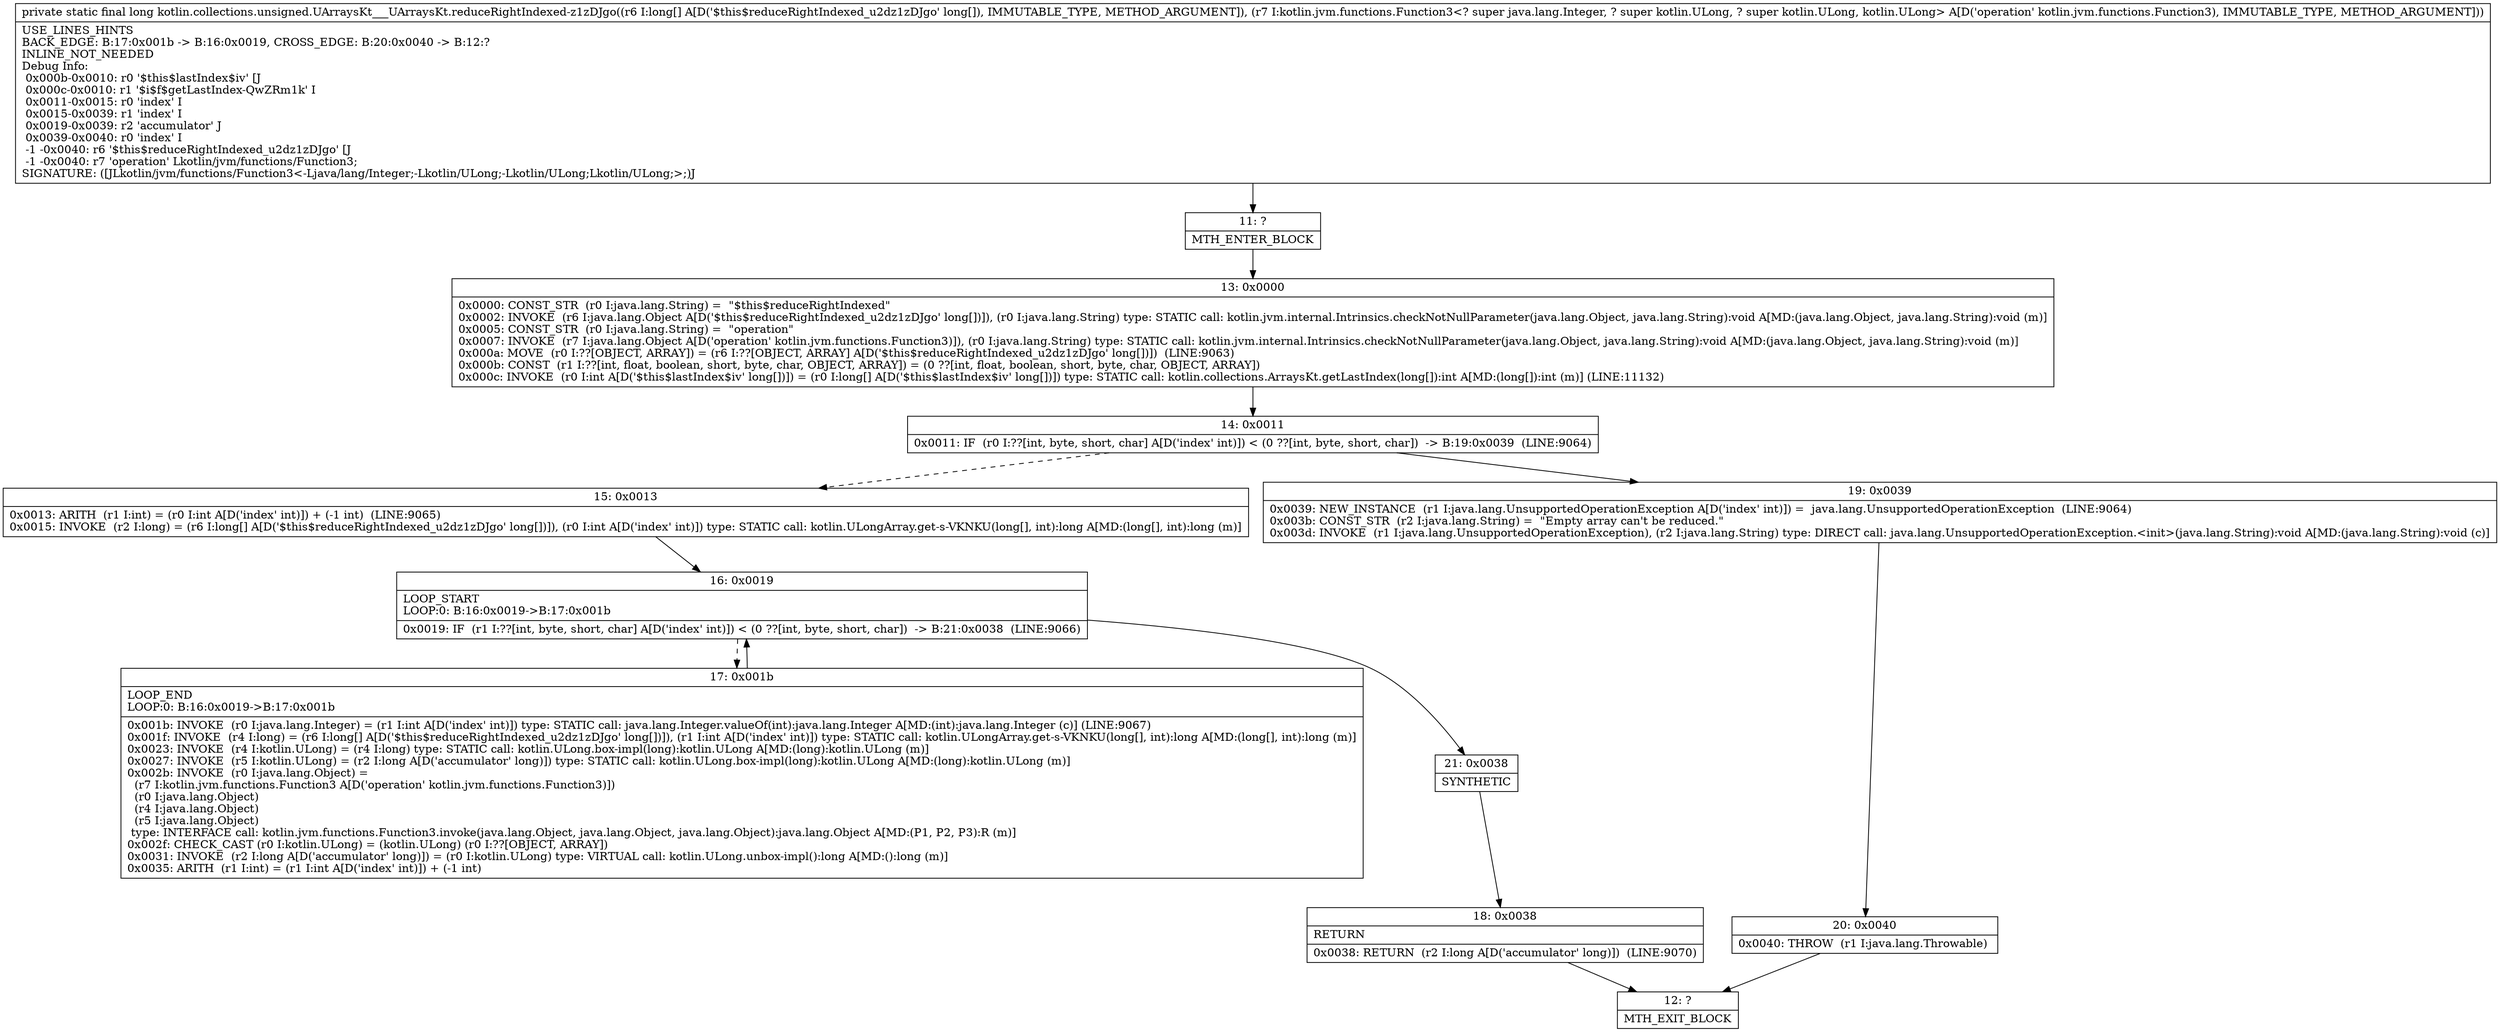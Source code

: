 digraph "CFG forkotlin.collections.unsigned.UArraysKt___UArraysKt.reduceRightIndexed\-z1zDJgo([JLkotlin\/jvm\/functions\/Function3;)J" {
Node_11 [shape=record,label="{11\:\ ?|MTH_ENTER_BLOCK\l}"];
Node_13 [shape=record,label="{13\:\ 0x0000|0x0000: CONST_STR  (r0 I:java.lang.String) =  \"$this$reduceRightIndexed\" \l0x0002: INVOKE  (r6 I:java.lang.Object A[D('$this$reduceRightIndexed_u2dz1zDJgo' long[])]), (r0 I:java.lang.String) type: STATIC call: kotlin.jvm.internal.Intrinsics.checkNotNullParameter(java.lang.Object, java.lang.String):void A[MD:(java.lang.Object, java.lang.String):void (m)]\l0x0005: CONST_STR  (r0 I:java.lang.String) =  \"operation\" \l0x0007: INVOKE  (r7 I:java.lang.Object A[D('operation' kotlin.jvm.functions.Function3)]), (r0 I:java.lang.String) type: STATIC call: kotlin.jvm.internal.Intrinsics.checkNotNullParameter(java.lang.Object, java.lang.String):void A[MD:(java.lang.Object, java.lang.String):void (m)]\l0x000a: MOVE  (r0 I:??[OBJECT, ARRAY]) = (r6 I:??[OBJECT, ARRAY] A[D('$this$reduceRightIndexed_u2dz1zDJgo' long[])])  (LINE:9063)\l0x000b: CONST  (r1 I:??[int, float, boolean, short, byte, char, OBJECT, ARRAY]) = (0 ??[int, float, boolean, short, byte, char, OBJECT, ARRAY]) \l0x000c: INVOKE  (r0 I:int A[D('$this$lastIndex$iv' long[])]) = (r0 I:long[] A[D('$this$lastIndex$iv' long[])]) type: STATIC call: kotlin.collections.ArraysKt.getLastIndex(long[]):int A[MD:(long[]):int (m)] (LINE:11132)\l}"];
Node_14 [shape=record,label="{14\:\ 0x0011|0x0011: IF  (r0 I:??[int, byte, short, char] A[D('index' int)]) \< (0 ??[int, byte, short, char])  \-\> B:19:0x0039  (LINE:9064)\l}"];
Node_15 [shape=record,label="{15\:\ 0x0013|0x0013: ARITH  (r1 I:int) = (r0 I:int A[D('index' int)]) + (\-1 int)  (LINE:9065)\l0x0015: INVOKE  (r2 I:long) = (r6 I:long[] A[D('$this$reduceRightIndexed_u2dz1zDJgo' long[])]), (r0 I:int A[D('index' int)]) type: STATIC call: kotlin.ULongArray.get\-s\-VKNKU(long[], int):long A[MD:(long[], int):long (m)]\l}"];
Node_16 [shape=record,label="{16\:\ 0x0019|LOOP_START\lLOOP:0: B:16:0x0019\-\>B:17:0x001b\l|0x0019: IF  (r1 I:??[int, byte, short, char] A[D('index' int)]) \< (0 ??[int, byte, short, char])  \-\> B:21:0x0038  (LINE:9066)\l}"];
Node_17 [shape=record,label="{17\:\ 0x001b|LOOP_END\lLOOP:0: B:16:0x0019\-\>B:17:0x001b\l|0x001b: INVOKE  (r0 I:java.lang.Integer) = (r1 I:int A[D('index' int)]) type: STATIC call: java.lang.Integer.valueOf(int):java.lang.Integer A[MD:(int):java.lang.Integer (c)] (LINE:9067)\l0x001f: INVOKE  (r4 I:long) = (r6 I:long[] A[D('$this$reduceRightIndexed_u2dz1zDJgo' long[])]), (r1 I:int A[D('index' int)]) type: STATIC call: kotlin.ULongArray.get\-s\-VKNKU(long[], int):long A[MD:(long[], int):long (m)]\l0x0023: INVOKE  (r4 I:kotlin.ULong) = (r4 I:long) type: STATIC call: kotlin.ULong.box\-impl(long):kotlin.ULong A[MD:(long):kotlin.ULong (m)]\l0x0027: INVOKE  (r5 I:kotlin.ULong) = (r2 I:long A[D('accumulator' long)]) type: STATIC call: kotlin.ULong.box\-impl(long):kotlin.ULong A[MD:(long):kotlin.ULong (m)]\l0x002b: INVOKE  (r0 I:java.lang.Object) = \l  (r7 I:kotlin.jvm.functions.Function3 A[D('operation' kotlin.jvm.functions.Function3)])\l  (r0 I:java.lang.Object)\l  (r4 I:java.lang.Object)\l  (r5 I:java.lang.Object)\l type: INTERFACE call: kotlin.jvm.functions.Function3.invoke(java.lang.Object, java.lang.Object, java.lang.Object):java.lang.Object A[MD:(P1, P2, P3):R (m)]\l0x002f: CHECK_CAST (r0 I:kotlin.ULong) = (kotlin.ULong) (r0 I:??[OBJECT, ARRAY]) \l0x0031: INVOKE  (r2 I:long A[D('accumulator' long)]) = (r0 I:kotlin.ULong) type: VIRTUAL call: kotlin.ULong.unbox\-impl():long A[MD:():long (m)]\l0x0035: ARITH  (r1 I:int) = (r1 I:int A[D('index' int)]) + (\-1 int) \l}"];
Node_21 [shape=record,label="{21\:\ 0x0038|SYNTHETIC\l}"];
Node_18 [shape=record,label="{18\:\ 0x0038|RETURN\l|0x0038: RETURN  (r2 I:long A[D('accumulator' long)])  (LINE:9070)\l}"];
Node_12 [shape=record,label="{12\:\ ?|MTH_EXIT_BLOCK\l}"];
Node_19 [shape=record,label="{19\:\ 0x0039|0x0039: NEW_INSTANCE  (r1 I:java.lang.UnsupportedOperationException A[D('index' int)]) =  java.lang.UnsupportedOperationException  (LINE:9064)\l0x003b: CONST_STR  (r2 I:java.lang.String) =  \"Empty array can't be reduced.\" \l0x003d: INVOKE  (r1 I:java.lang.UnsupportedOperationException), (r2 I:java.lang.String) type: DIRECT call: java.lang.UnsupportedOperationException.\<init\>(java.lang.String):void A[MD:(java.lang.String):void (c)]\l}"];
Node_20 [shape=record,label="{20\:\ 0x0040|0x0040: THROW  (r1 I:java.lang.Throwable) \l}"];
MethodNode[shape=record,label="{private static final long kotlin.collections.unsigned.UArraysKt___UArraysKt.reduceRightIndexed\-z1zDJgo((r6 I:long[] A[D('$this$reduceRightIndexed_u2dz1zDJgo' long[]), IMMUTABLE_TYPE, METHOD_ARGUMENT]), (r7 I:kotlin.jvm.functions.Function3\<? super java.lang.Integer, ? super kotlin.ULong, ? super kotlin.ULong, kotlin.ULong\> A[D('operation' kotlin.jvm.functions.Function3), IMMUTABLE_TYPE, METHOD_ARGUMENT]))  | USE_LINES_HINTS\lBACK_EDGE: B:17:0x001b \-\> B:16:0x0019, CROSS_EDGE: B:20:0x0040 \-\> B:12:?\lINLINE_NOT_NEEDED\lDebug Info:\l  0x000b\-0x0010: r0 '$this$lastIndex$iv' [J\l  0x000c\-0x0010: r1 '$i$f$getLastIndex\-QwZRm1k' I\l  0x0011\-0x0015: r0 'index' I\l  0x0015\-0x0039: r1 'index' I\l  0x0019\-0x0039: r2 'accumulator' J\l  0x0039\-0x0040: r0 'index' I\l  \-1 \-0x0040: r6 '$this$reduceRightIndexed_u2dz1zDJgo' [J\l  \-1 \-0x0040: r7 'operation' Lkotlin\/jvm\/functions\/Function3;\lSIGNATURE: ([JLkotlin\/jvm\/functions\/Function3\<\-Ljava\/lang\/Integer;\-Lkotlin\/ULong;\-Lkotlin\/ULong;Lkotlin\/ULong;\>;)J\l}"];
MethodNode -> Node_11;Node_11 -> Node_13;
Node_13 -> Node_14;
Node_14 -> Node_15[style=dashed];
Node_14 -> Node_19;
Node_15 -> Node_16;
Node_16 -> Node_17[style=dashed];
Node_16 -> Node_21;
Node_17 -> Node_16;
Node_21 -> Node_18;
Node_18 -> Node_12;
Node_19 -> Node_20;
Node_20 -> Node_12;
}

